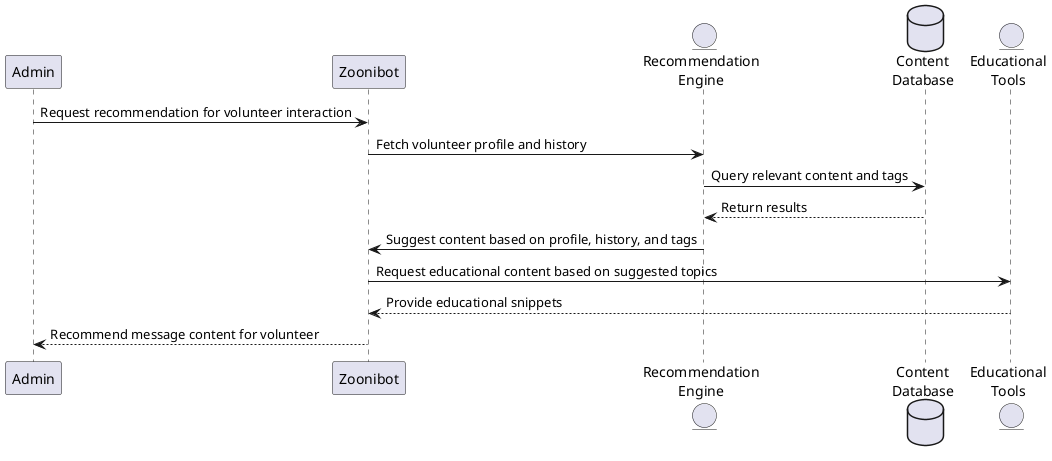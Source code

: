 @startuml
participant Admin as A
participant "Zoonibot" as Z
entity "Recommendation\nEngine" as RE
database "Content\nDatabase" as CD
entity "Educational\nTools" as ET

A -> Z: Request recommendation for volunteer interaction
Z -> RE: Fetch volunteer profile and history
RE -> CD: Query relevant content and tags
CD --> RE: Return results
RE -> Z: Suggest content based on profile, history, and tags
Z -> ET: Request educational content based on suggested topics
ET --> Z: Provide educational snippets
Z --> A: Recommend message content for volunteer

@enduml